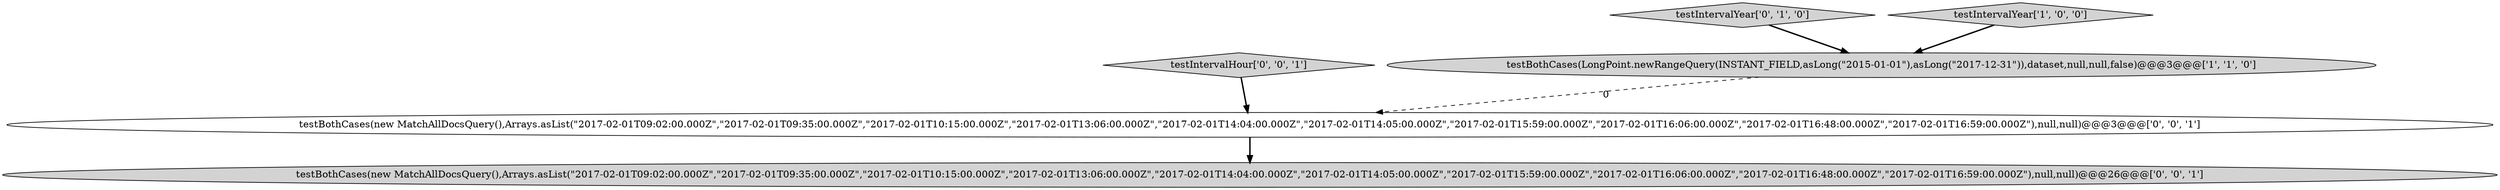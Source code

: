 digraph {
0 [style = filled, label = "testBothCases(LongPoint.newRangeQuery(INSTANT_FIELD,asLong(\"2015-01-01\"),asLong(\"2017-12-31\")),dataset,null,null,false)@@@3@@@['1', '1', '0']", fillcolor = lightgray, shape = ellipse image = "AAA0AAABBB1BBB"];
2 [style = filled, label = "testIntervalYear['0', '1', '0']", fillcolor = lightgray, shape = diamond image = "AAA0AAABBB2BBB"];
4 [style = filled, label = "testIntervalHour['0', '0', '1']", fillcolor = lightgray, shape = diamond image = "AAA0AAABBB3BBB"];
1 [style = filled, label = "testIntervalYear['1', '0', '0']", fillcolor = lightgray, shape = diamond image = "AAA0AAABBB1BBB"];
3 [style = filled, label = "testBothCases(new MatchAllDocsQuery(),Arrays.asList(\"2017-02-01T09:02:00.000Z\",\"2017-02-01T09:35:00.000Z\",\"2017-02-01T10:15:00.000Z\",\"2017-02-01T13:06:00.000Z\",\"2017-02-01T14:04:00.000Z\",\"2017-02-01T14:05:00.000Z\",\"2017-02-01T15:59:00.000Z\",\"2017-02-01T16:06:00.000Z\",\"2017-02-01T16:48:00.000Z\",\"2017-02-01T16:59:00.000Z\"),null,null)@@@3@@@['0', '0', '1']", fillcolor = white, shape = ellipse image = "AAA0AAABBB3BBB"];
5 [style = filled, label = "testBothCases(new MatchAllDocsQuery(),Arrays.asList(\"2017-02-01T09:02:00.000Z\",\"2017-02-01T09:35:00.000Z\",\"2017-02-01T10:15:00.000Z\",\"2017-02-01T13:06:00.000Z\",\"2017-02-01T14:04:00.000Z\",\"2017-02-01T14:05:00.000Z\",\"2017-02-01T15:59:00.000Z\",\"2017-02-01T16:06:00.000Z\",\"2017-02-01T16:48:00.000Z\",\"2017-02-01T16:59:00.000Z\"),null,null)@@@26@@@['0', '0', '1']", fillcolor = lightgray, shape = ellipse image = "AAA0AAABBB3BBB"];
2->0 [style = bold, label=""];
0->3 [style = dashed, label="0"];
4->3 [style = bold, label=""];
3->5 [style = bold, label=""];
1->0 [style = bold, label=""];
}
